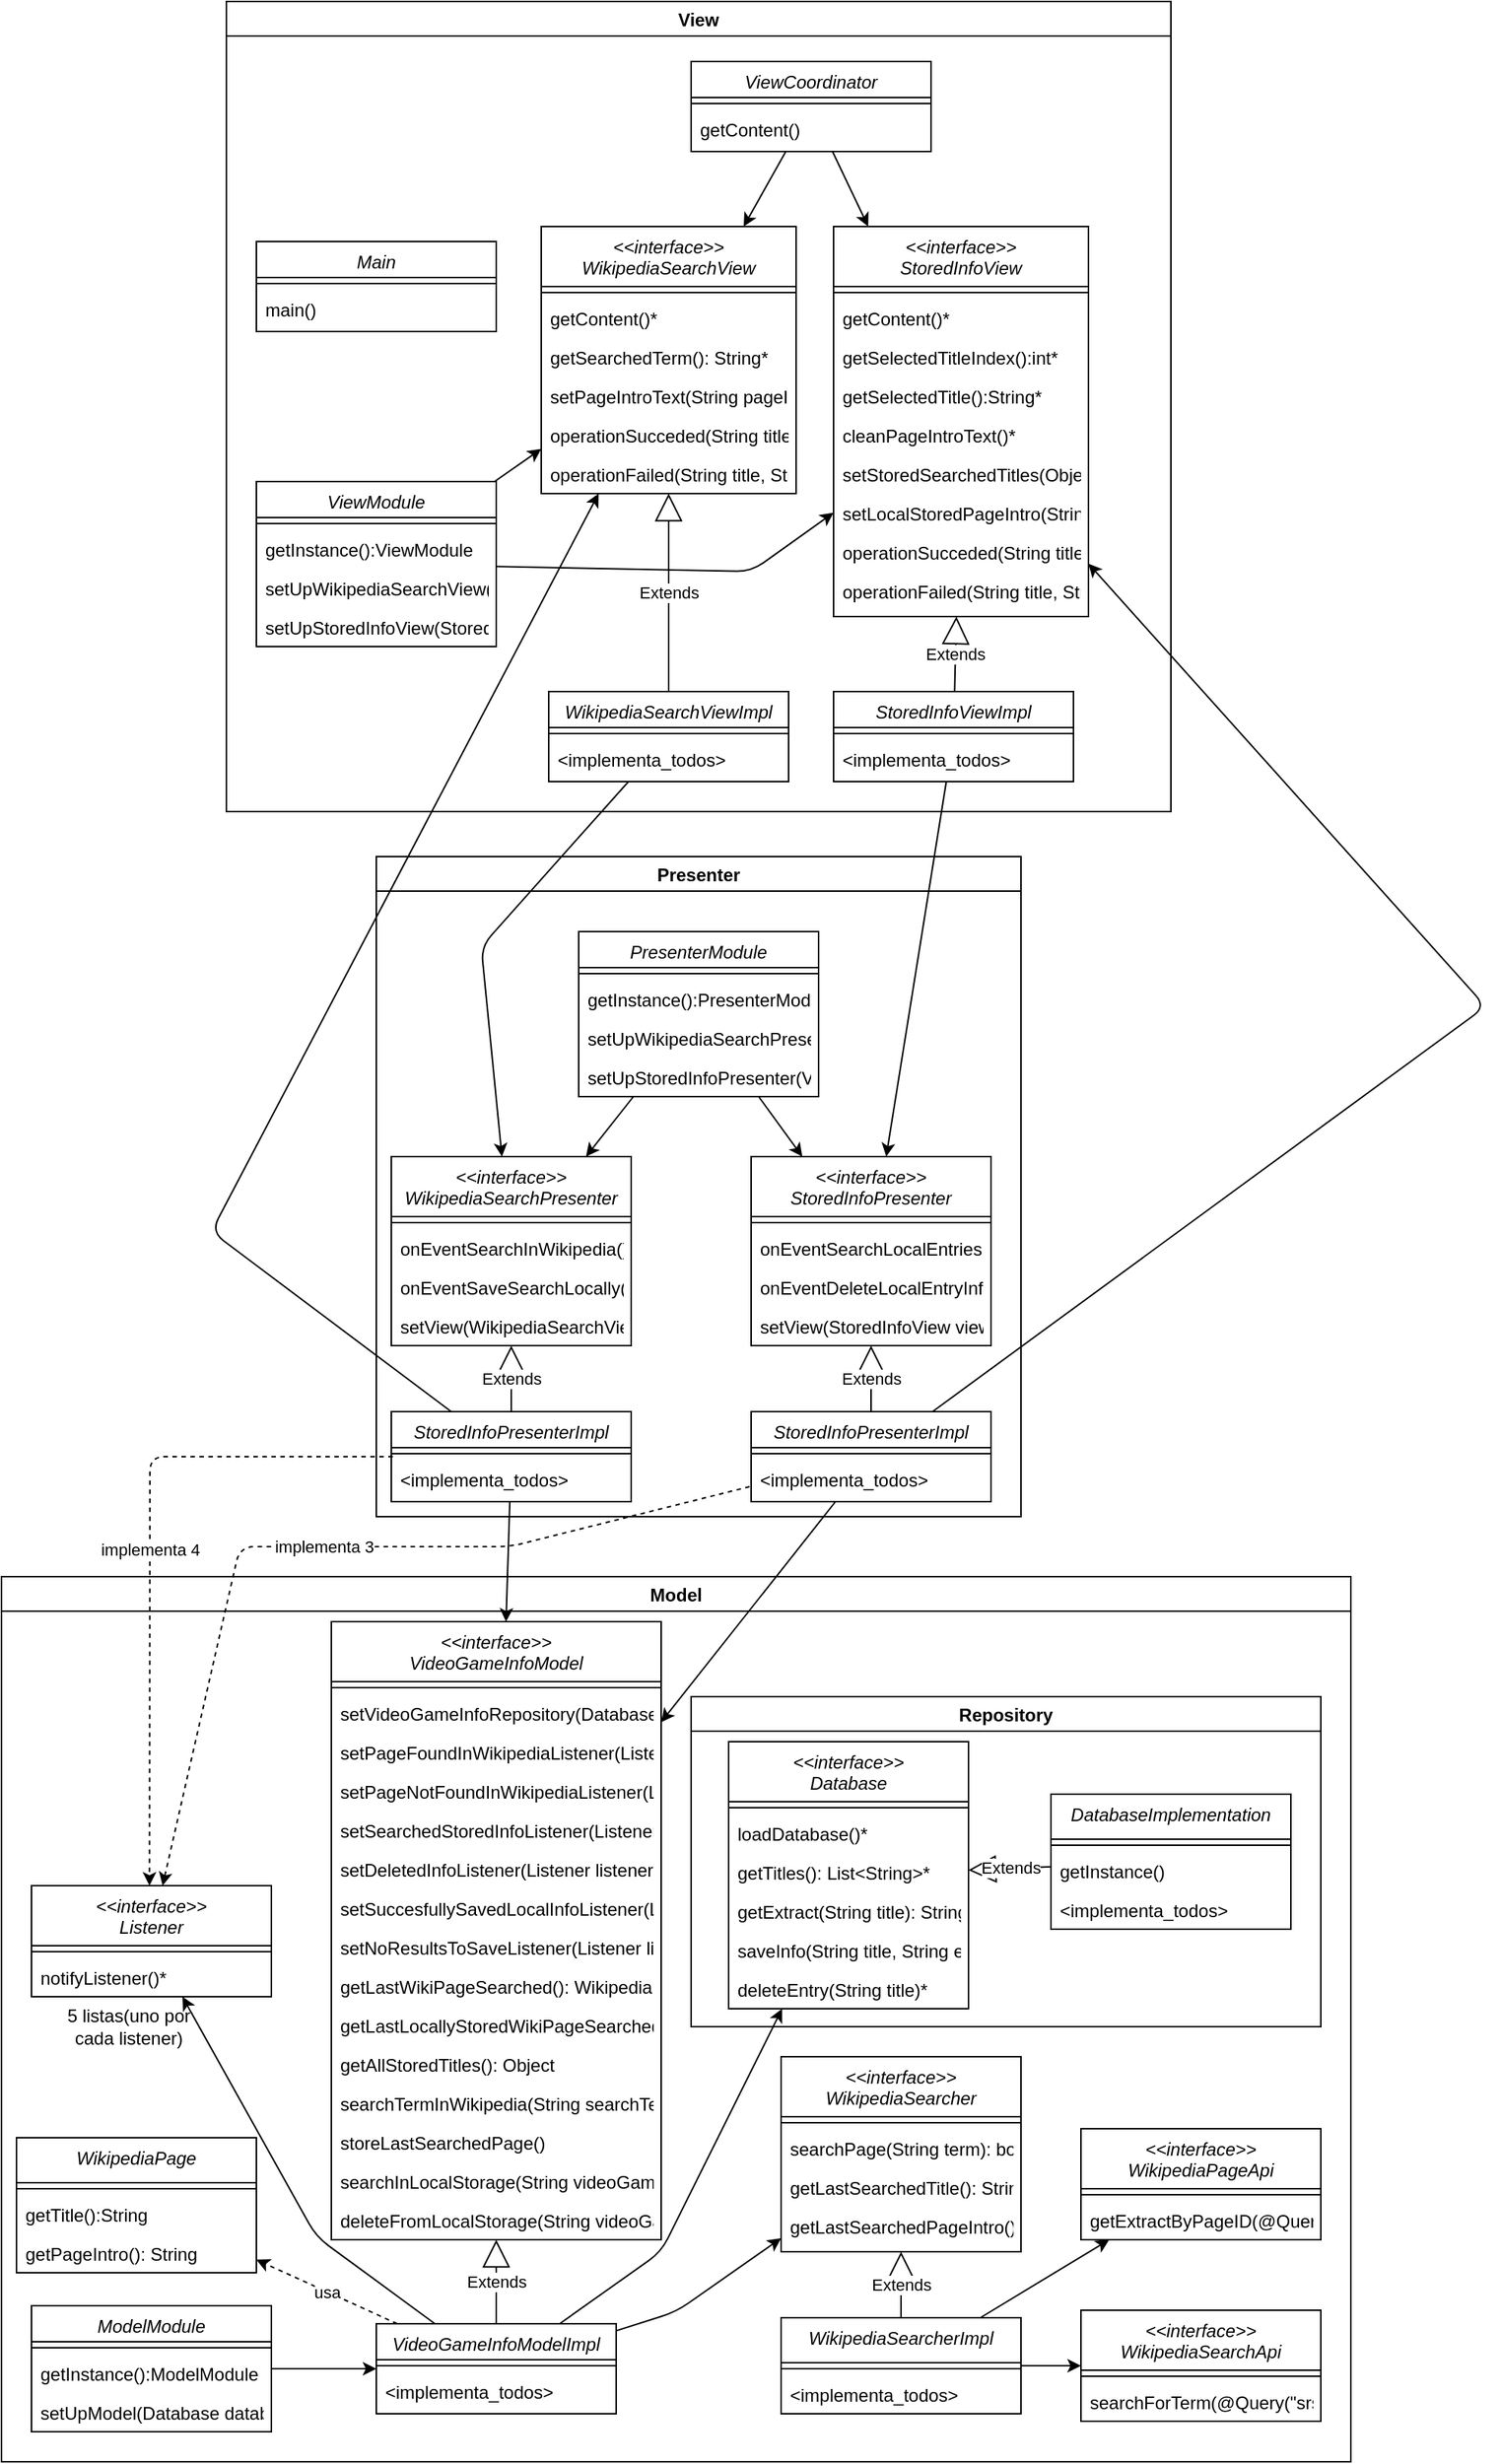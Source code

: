 <mxfile version="14.6.13" type="device"><diagram id="C5RBs43oDa-KdzZeNtuy" name="Page-1"><mxGraphModel dx="2249" dy="1991" grid="1" gridSize="10" guides="1" tooltips="1" connect="1" arrows="1" fold="1" page="1" pageScale="1" pageWidth="827" pageHeight="1169" math="0" shadow="0"><root><mxCell id="WIyWlLk6GJQsqaUBKTNV-0"/><mxCell id="WIyWlLk6GJQsqaUBKTNV-1" parent="WIyWlLk6GJQsqaUBKTNV-0"/><mxCell id="ZD-2VMVkaNNz4humHolC-57" value="View" style="swimlane;fillColor=none;" parent="WIyWlLk6GJQsqaUBKTNV-1" vertex="1"><mxGeometry x="-630" y="-540" width="630" height="540" as="geometry"/></mxCell><mxCell id="ZD-2VMVkaNNz4humHolC-58" value="Extends" style="endArrow=block;endSize=16;endFill=0;html=1;" parent="WIyWlLk6GJQsqaUBKTNV-1" source="DUe6uZB1AHGlCurgWaP5-3" target="DUe6uZB1AHGlCurgWaP5-6" edge="1"><mxGeometry width="160" relative="1" as="geometry"><mxPoint x="-680.01" y="-314" as="sourcePoint"/><mxPoint x="-680.01" y="-204" as="targetPoint"/></mxGeometry></mxCell><mxCell id="DUe6uZB1AHGlCurgWaP5-0" value="Main" style="swimlane;fontStyle=2;align=center;verticalAlign=top;childLayout=stackLayout;horizontal=1;startSize=24;horizontalStack=0;resizeParent=1;resizeLast=0;collapsible=1;marginBottom=0;rounded=0;shadow=0;strokeWidth=1;" parent="WIyWlLk6GJQsqaUBKTNV-1" vertex="1"><mxGeometry x="-610" y="-380" width="160" height="60" as="geometry"><mxRectangle x="120" y="200" width="160" height="26" as="alternateBounds"/></mxGeometry></mxCell><mxCell id="DUe6uZB1AHGlCurgWaP5-1" value="" style="line;html=1;strokeWidth=1;align=left;verticalAlign=middle;spacingTop=-1;spacingLeft=3;spacingRight=3;rotatable=0;labelPosition=right;points=[];portConstraint=eastwest;" parent="DUe6uZB1AHGlCurgWaP5-0" vertex="1"><mxGeometry y="24" width="160" height="8" as="geometry"/></mxCell><mxCell id="DUe6uZB1AHGlCurgWaP5-2" value="main()" style="text;align=left;verticalAlign=top;spacingLeft=4;spacingRight=4;overflow=hidden;rotatable=0;points=[[0,0.5],[1,0.5]];portConstraint=eastwest;" parent="DUe6uZB1AHGlCurgWaP5-0" vertex="1"><mxGeometry y="32" width="160" height="26" as="geometry"/></mxCell><mxCell id="DUe6uZB1AHGlCurgWaP5-3" value="StoredInfoViewImpl" style="swimlane;fontStyle=2;align=center;verticalAlign=top;childLayout=stackLayout;horizontal=1;startSize=24;horizontalStack=0;resizeParent=1;resizeLast=0;collapsible=1;marginBottom=0;rounded=0;shadow=0;strokeWidth=1;" parent="WIyWlLk6GJQsqaUBKTNV-1" vertex="1"><mxGeometry x="-225" y="-80" width="160" height="60" as="geometry"><mxRectangle x="120" y="200" width="160" height="26" as="alternateBounds"/></mxGeometry></mxCell><mxCell id="DUe6uZB1AHGlCurgWaP5-4" value="" style="line;html=1;strokeWidth=1;align=left;verticalAlign=middle;spacingTop=-1;spacingLeft=3;spacingRight=3;rotatable=0;labelPosition=right;points=[];portConstraint=eastwest;" parent="DUe6uZB1AHGlCurgWaP5-3" vertex="1"><mxGeometry y="24" width="160" height="8" as="geometry"/></mxCell><mxCell id="DUe6uZB1AHGlCurgWaP5-5" value="&lt;implementa_todos&gt;" style="text;align=left;verticalAlign=top;spacingLeft=4;spacingRight=4;overflow=hidden;rotatable=0;points=[[0,0.5],[1,0.5]];portConstraint=eastwest;" parent="DUe6uZB1AHGlCurgWaP5-3" vertex="1"><mxGeometry y="32" width="160" height="26" as="geometry"/></mxCell><mxCell id="DUe6uZB1AHGlCurgWaP5-6" value="&lt;&lt;interface&gt;&gt;&#10;StoredInfoView" style="swimlane;fontStyle=2;align=center;verticalAlign=top;childLayout=stackLayout;horizontal=1;startSize=40;horizontalStack=0;resizeParent=1;resizeLast=0;collapsible=1;marginBottom=0;rounded=0;shadow=0;strokeWidth=1;" parent="WIyWlLk6GJQsqaUBKTNV-1" vertex="1"><mxGeometry x="-225" y="-390" width="170" height="260" as="geometry"><mxRectangle x="120" y="200" width="160" height="26" as="alternateBounds"/></mxGeometry></mxCell><mxCell id="DUe6uZB1AHGlCurgWaP5-7" value="" style="line;html=1;strokeWidth=1;align=left;verticalAlign=middle;spacingTop=-1;spacingLeft=3;spacingRight=3;rotatable=0;labelPosition=right;points=[];portConstraint=eastwest;" parent="DUe6uZB1AHGlCurgWaP5-6" vertex="1"><mxGeometry y="40" width="170" height="8" as="geometry"/></mxCell><mxCell id="DUe6uZB1AHGlCurgWaP5-8" value="getContent()*" style="text;align=left;verticalAlign=top;spacingLeft=4;spacingRight=4;overflow=hidden;rotatable=0;points=[[0,0.5],[1,0.5]];portConstraint=eastwest;" parent="DUe6uZB1AHGlCurgWaP5-6" vertex="1"><mxGeometry y="48" width="170" height="26" as="geometry"/></mxCell><mxCell id="DUe6uZB1AHGlCurgWaP5-11" value="getSelectedTitleIndex():int*" style="text;align=left;verticalAlign=top;spacingLeft=4;spacingRight=4;overflow=hidden;rotatable=0;points=[[0,0.5],[1,0.5]];portConstraint=eastwest;" parent="DUe6uZB1AHGlCurgWaP5-6" vertex="1"><mxGeometry y="74" width="170" height="26" as="geometry"/></mxCell><mxCell id="DUe6uZB1AHGlCurgWaP5-12" value="getSelectedTitle():String*" style="text;align=left;verticalAlign=top;spacingLeft=4;spacingRight=4;overflow=hidden;rotatable=0;points=[[0,0.5],[1,0.5]];portConstraint=eastwest;" parent="DUe6uZB1AHGlCurgWaP5-6" vertex="1"><mxGeometry y="100" width="170" height="26" as="geometry"/></mxCell><mxCell id="DUe6uZB1AHGlCurgWaP5-13" value="cleanPageIntroText()*" style="text;align=left;verticalAlign=top;spacingLeft=4;spacingRight=4;overflow=hidden;rotatable=0;points=[[0,0.5],[1,0.5]];portConstraint=eastwest;" parent="DUe6uZB1AHGlCurgWaP5-6" vertex="1"><mxGeometry y="126" width="170" height="26" as="geometry"/></mxCell><mxCell id="DUe6uZB1AHGlCurgWaP5-14" value="setStoredSearchedTitles(Object[] storedTitles)*" style="text;align=left;verticalAlign=top;spacingLeft=4;spacingRight=4;overflow=hidden;rotatable=0;points=[[0,0.5],[1,0.5]];portConstraint=eastwest;" parent="DUe6uZB1AHGlCurgWaP5-6" vertex="1"><mxGeometry y="152" width="170" height="26" as="geometry"/></mxCell><mxCell id="DUe6uZB1AHGlCurgWaP5-15" value="setLocalStoredPageIntro(String pageIntro)*" style="text;align=left;verticalAlign=top;spacingLeft=4;spacingRight=4;overflow=hidden;rotatable=0;points=[[0,0.5],[1,0.5]];portConstraint=eastwest;" parent="DUe6uZB1AHGlCurgWaP5-6" vertex="1"><mxGeometry y="178" width="170" height="26" as="geometry"/></mxCell><mxCell id="DUe6uZB1AHGlCurgWaP5-16" value="operationSucceded(String title, String message)*" style="text;align=left;verticalAlign=top;spacingLeft=4;spacingRight=4;overflow=hidden;rotatable=0;points=[[0,0.5],[1,0.5]];portConstraint=eastwest;" parent="DUe6uZB1AHGlCurgWaP5-6" vertex="1"><mxGeometry y="204" width="170" height="26" as="geometry"/></mxCell><mxCell id="DUe6uZB1AHGlCurgWaP5-17" value="operationFailed(String title, String message)*" style="text;align=left;verticalAlign=top;spacingLeft=4;spacingRight=4;overflow=hidden;rotatable=0;points=[[0,0.5],[1,0.5]];portConstraint=eastwest;" parent="DUe6uZB1AHGlCurgWaP5-6" vertex="1"><mxGeometry y="230" width="170" height="26" as="geometry"/></mxCell><mxCell id="Ww_-z127zUx2u8hrDE0B-0" value="Extends" style="endArrow=block;endSize=16;endFill=0;html=1;" edge="1" parent="WIyWlLk6GJQsqaUBKTNV-1" source="Ww_-z127zUx2u8hrDE0B-1" target="Ww_-z127zUx2u8hrDE0B-4"><mxGeometry width="160" relative="1" as="geometry"><mxPoint x="-870.01" y="-304" as="sourcePoint"/><mxPoint x="-870.01" y="-194" as="targetPoint"/></mxGeometry></mxCell><mxCell id="Ww_-z127zUx2u8hrDE0B-1" value="WikipediaSearchViewImpl" style="swimlane;fontStyle=2;align=center;verticalAlign=top;childLayout=stackLayout;horizontal=1;startSize=24;horizontalStack=0;resizeParent=1;resizeLast=0;collapsible=1;marginBottom=0;rounded=0;shadow=0;strokeWidth=1;" vertex="1" parent="WIyWlLk6GJQsqaUBKTNV-1"><mxGeometry x="-415" y="-80" width="160" height="60" as="geometry"><mxRectangle x="120" y="200" width="160" height="26" as="alternateBounds"/></mxGeometry></mxCell><mxCell id="Ww_-z127zUx2u8hrDE0B-2" value="" style="line;html=1;strokeWidth=1;align=left;verticalAlign=middle;spacingTop=-1;spacingLeft=3;spacingRight=3;rotatable=0;labelPosition=right;points=[];portConstraint=eastwest;" vertex="1" parent="Ww_-z127zUx2u8hrDE0B-1"><mxGeometry y="24" width="160" height="8" as="geometry"/></mxCell><mxCell id="Ww_-z127zUx2u8hrDE0B-3" value="&lt;implementa_todos&gt;" style="text;align=left;verticalAlign=top;spacingLeft=4;spacingRight=4;overflow=hidden;rotatable=0;points=[[0,0.5],[1,0.5]];portConstraint=eastwest;" vertex="1" parent="Ww_-z127zUx2u8hrDE0B-1"><mxGeometry y="32" width="160" height="26" as="geometry"/></mxCell><mxCell id="Ww_-z127zUx2u8hrDE0B-4" value="&lt;&lt;interface&gt;&gt;&#10;WikipediaSearchView" style="swimlane;fontStyle=2;align=center;verticalAlign=top;childLayout=stackLayout;horizontal=1;startSize=40;horizontalStack=0;resizeParent=1;resizeLast=0;collapsible=1;marginBottom=0;rounded=0;shadow=0;strokeWidth=1;" vertex="1" parent="WIyWlLk6GJQsqaUBKTNV-1"><mxGeometry x="-420" y="-390" width="170" height="178" as="geometry"><mxRectangle x="120" y="200" width="160" height="26" as="alternateBounds"/></mxGeometry></mxCell><mxCell id="Ww_-z127zUx2u8hrDE0B-5" value="" style="line;html=1;strokeWidth=1;align=left;verticalAlign=middle;spacingTop=-1;spacingLeft=3;spacingRight=3;rotatable=0;labelPosition=right;points=[];portConstraint=eastwest;" vertex="1" parent="Ww_-z127zUx2u8hrDE0B-4"><mxGeometry y="40" width="170" height="8" as="geometry"/></mxCell><mxCell id="Ww_-z127zUx2u8hrDE0B-6" value="getContent()*" style="text;align=left;verticalAlign=top;spacingLeft=4;spacingRight=4;overflow=hidden;rotatable=0;points=[[0,0.5],[1,0.5]];portConstraint=eastwest;" vertex="1" parent="Ww_-z127zUx2u8hrDE0B-4"><mxGeometry y="48" width="170" height="26" as="geometry"/></mxCell><mxCell id="Ww_-z127zUx2u8hrDE0B-7" value="getSearchedTerm(): String*" style="text;align=left;verticalAlign=top;spacingLeft=4;spacingRight=4;overflow=hidden;rotatable=0;points=[[0,0.5],[1,0.5]];portConstraint=eastwest;" vertex="1" parent="Ww_-z127zUx2u8hrDE0B-4"><mxGeometry y="74" width="170" height="26" as="geometry"/></mxCell><mxCell id="Ww_-z127zUx2u8hrDE0B-8" value="setPageIntroText(String pageIntroText): " style="text;align=left;verticalAlign=top;spacingLeft=4;spacingRight=4;overflow=hidden;rotatable=0;points=[[0,0.5],[1,0.5]];portConstraint=eastwest;" vertex="1" parent="Ww_-z127zUx2u8hrDE0B-4"><mxGeometry y="100" width="170" height="26" as="geometry"/></mxCell><mxCell id="Ww_-z127zUx2u8hrDE0B-12" value="operationSucceded(String title, String message)*" style="text;align=left;verticalAlign=top;spacingLeft=4;spacingRight=4;overflow=hidden;rotatable=0;points=[[0,0.5],[1,0.5]];portConstraint=eastwest;" vertex="1" parent="Ww_-z127zUx2u8hrDE0B-4"><mxGeometry y="126" width="170" height="26" as="geometry"/></mxCell><mxCell id="Ww_-z127zUx2u8hrDE0B-13" value="operationFailed(String title, String message)*" style="text;align=left;verticalAlign=top;spacingLeft=4;spacingRight=4;overflow=hidden;rotatable=0;points=[[0,0.5],[1,0.5]];portConstraint=eastwest;" vertex="1" parent="Ww_-z127zUx2u8hrDE0B-4"><mxGeometry y="152" width="170" height="26" as="geometry"/></mxCell><mxCell id="Ww_-z127zUx2u8hrDE0B-14" value="ViewCoordinator" style="swimlane;fontStyle=2;align=center;verticalAlign=top;childLayout=stackLayout;horizontal=1;startSize=24;horizontalStack=0;resizeParent=1;resizeLast=0;collapsible=1;marginBottom=0;rounded=0;shadow=0;strokeWidth=1;" vertex="1" parent="WIyWlLk6GJQsqaUBKTNV-1"><mxGeometry x="-320" y="-500" width="160" height="60" as="geometry"><mxRectangle x="120" y="200" width="160" height="26" as="alternateBounds"/></mxGeometry></mxCell><mxCell id="Ww_-z127zUx2u8hrDE0B-15" value="" style="line;html=1;strokeWidth=1;align=left;verticalAlign=middle;spacingTop=-1;spacingLeft=3;spacingRight=3;rotatable=0;labelPosition=right;points=[];portConstraint=eastwest;" vertex="1" parent="Ww_-z127zUx2u8hrDE0B-14"><mxGeometry y="24" width="160" height="8" as="geometry"/></mxCell><mxCell id="Ww_-z127zUx2u8hrDE0B-16" value="getContent()" style="text;align=left;verticalAlign=top;spacingLeft=4;spacingRight=4;overflow=hidden;rotatable=0;points=[[0,0.5],[1,0.5]];portConstraint=eastwest;" vertex="1" parent="Ww_-z127zUx2u8hrDE0B-14"><mxGeometry y="32" width="160" height="26" as="geometry"/></mxCell><mxCell id="Ww_-z127zUx2u8hrDE0B-17" value="" style="endArrow=classic;html=1;" edge="1" parent="WIyWlLk6GJQsqaUBKTNV-1" source="Ww_-z127zUx2u8hrDE0B-14" target="Ww_-z127zUx2u8hrDE0B-4"><mxGeometry width="50" height="50" relative="1" as="geometry"><mxPoint x="-160" y="-150" as="sourcePoint"/><mxPoint x="-110" y="-200" as="targetPoint"/></mxGeometry></mxCell><mxCell id="Ww_-z127zUx2u8hrDE0B-18" value="" style="endArrow=classic;html=1;" edge="1" parent="WIyWlLk6GJQsqaUBKTNV-1" source="Ww_-z127zUx2u8hrDE0B-14" target="DUe6uZB1AHGlCurgWaP5-6"><mxGeometry width="50" height="50" relative="1" as="geometry"><mxPoint x="-160" y="-150" as="sourcePoint"/><mxPoint x="-120" y="-370" as="targetPoint"/></mxGeometry></mxCell><mxCell id="Ww_-z127zUx2u8hrDE0B-19" value="ViewModule" style="swimlane;fontStyle=2;align=center;verticalAlign=top;childLayout=stackLayout;horizontal=1;startSize=24;horizontalStack=0;resizeParent=1;resizeLast=0;collapsible=1;marginBottom=0;rounded=0;shadow=0;strokeWidth=1;" vertex="1" parent="WIyWlLk6GJQsqaUBKTNV-1"><mxGeometry x="-610" y="-220" width="160" height="110" as="geometry"><mxRectangle x="120" y="200" width="160" height="26" as="alternateBounds"/></mxGeometry></mxCell><mxCell id="Ww_-z127zUx2u8hrDE0B-20" value="" style="line;html=1;strokeWidth=1;align=left;verticalAlign=middle;spacingTop=-1;spacingLeft=3;spacingRight=3;rotatable=0;labelPosition=right;points=[];portConstraint=eastwest;" vertex="1" parent="Ww_-z127zUx2u8hrDE0B-19"><mxGeometry y="24" width="160" height="8" as="geometry"/></mxCell><mxCell id="Ww_-z127zUx2u8hrDE0B-21" value="getInstance():ViewModule" style="text;align=left;verticalAlign=top;spacingLeft=4;spacingRight=4;overflow=hidden;rotatable=0;points=[[0,0.5],[1,0.5]];portConstraint=eastwest;" vertex="1" parent="Ww_-z127zUx2u8hrDE0B-19"><mxGeometry y="32" width="160" height="26" as="geometry"/></mxCell><mxCell id="Ww_-z127zUx2u8hrDE0B-22" value="setUpWikipediaSearchView(WikipediaSearchPresenter wsp)" style="text;align=left;verticalAlign=top;spacingLeft=4;spacingRight=4;overflow=hidden;rotatable=0;points=[[0,0.5],[1,0.5]];portConstraint=eastwest;" vertex="1" parent="Ww_-z127zUx2u8hrDE0B-19"><mxGeometry y="58" width="160" height="26" as="geometry"/></mxCell><mxCell id="Ww_-z127zUx2u8hrDE0B-23" value="setUpStoredInfoView(StoredInfoPresenter sip)" style="text;align=left;verticalAlign=top;spacingLeft=4;spacingRight=4;overflow=hidden;rotatable=0;points=[[0,0.5],[1,0.5]];portConstraint=eastwest;" vertex="1" parent="Ww_-z127zUx2u8hrDE0B-19"><mxGeometry y="84" width="160" height="26" as="geometry"/></mxCell><mxCell id="Ww_-z127zUx2u8hrDE0B-24" value="" style="endArrow=classic;html=1;" edge="1" parent="WIyWlLk6GJQsqaUBKTNV-1" source="Ww_-z127zUx2u8hrDE0B-19" target="Ww_-z127zUx2u8hrDE0B-4"><mxGeometry width="50" height="50" relative="1" as="geometry"><mxPoint x="-160" y="-150" as="sourcePoint"/><mxPoint x="-110" y="-200" as="targetPoint"/></mxGeometry></mxCell><mxCell id="Ww_-z127zUx2u8hrDE0B-25" value="" style="endArrow=classic;html=1;" edge="1" parent="WIyWlLk6GJQsqaUBKTNV-1" source="Ww_-z127zUx2u8hrDE0B-19" target="DUe6uZB1AHGlCurgWaP5-6"><mxGeometry width="50" height="50" relative="1" as="geometry"><mxPoint x="-160" y="-150" as="sourcePoint"/><mxPoint x="-110" y="-200" as="targetPoint"/><Array as="points"><mxPoint x="-280" y="-160"/></Array></mxGeometry></mxCell><mxCell id="Ww_-z127zUx2u8hrDE0B-45" value="Presenter" style="swimlane;fillColor=none;" vertex="1" parent="WIyWlLk6GJQsqaUBKTNV-1"><mxGeometry x="-530" y="30" width="430" height="440" as="geometry"/></mxCell><mxCell id="Ww_-z127zUx2u8hrDE0B-38" value="PresenterModule" style="swimlane;fontStyle=2;align=center;verticalAlign=top;childLayout=stackLayout;horizontal=1;startSize=24;horizontalStack=0;resizeParent=1;resizeLast=0;collapsible=1;marginBottom=0;rounded=0;shadow=0;strokeWidth=1;" vertex="1" parent="Ww_-z127zUx2u8hrDE0B-45"><mxGeometry x="135" y="50" width="160" height="110" as="geometry"><mxRectangle x="120" y="200" width="160" height="26" as="alternateBounds"/></mxGeometry></mxCell><mxCell id="Ww_-z127zUx2u8hrDE0B-39" value="" style="line;html=1;strokeWidth=1;align=left;verticalAlign=middle;spacingTop=-1;spacingLeft=3;spacingRight=3;rotatable=0;labelPosition=right;points=[];portConstraint=eastwest;" vertex="1" parent="Ww_-z127zUx2u8hrDE0B-38"><mxGeometry y="24" width="160" height="8" as="geometry"/></mxCell><mxCell id="Ww_-z127zUx2u8hrDE0B-40" value="getInstance():PresenterModule" style="text;align=left;verticalAlign=top;spacingLeft=4;spacingRight=4;overflow=hidden;rotatable=0;points=[[0,0.5],[1,0.5]];portConstraint=eastwest;" vertex="1" parent="Ww_-z127zUx2u8hrDE0B-38"><mxGeometry y="32" width="160" height="26" as="geometry"/></mxCell><mxCell id="Ww_-z127zUx2u8hrDE0B-41" value="setUpWikipediaSearchPresenter(VideoGameInfoModel model): WikipediaSearchPresenter" style="text;align=left;verticalAlign=top;spacingLeft=4;spacingRight=4;overflow=hidden;rotatable=0;points=[[0,0.5],[1,0.5]];portConstraint=eastwest;" vertex="1" parent="Ww_-z127zUx2u8hrDE0B-38"><mxGeometry y="58" width="160" height="26" as="geometry"/></mxCell><mxCell id="Ww_-z127zUx2u8hrDE0B-42" value="setUpStoredInfoPresenter(VideoGameInfoModel model): StoredInfoPresenter" style="text;align=left;verticalAlign=top;spacingLeft=4;spacingRight=4;overflow=hidden;rotatable=0;points=[[0,0.5],[1,0.5]];portConstraint=eastwest;" vertex="1" parent="Ww_-z127zUx2u8hrDE0B-38"><mxGeometry y="84" width="160" height="26" as="geometry"/></mxCell><mxCell id="Ww_-z127zUx2u8hrDE0B-32" value="&lt;&lt;interface&gt;&gt;&#10;WikipediaSearchPresenter" style="swimlane;fontStyle=2;align=center;verticalAlign=top;childLayout=stackLayout;horizontal=1;startSize=40;horizontalStack=0;resizeParent=1;resizeLast=0;collapsible=1;marginBottom=0;rounded=0;shadow=0;strokeWidth=1;" vertex="1" parent="Ww_-z127zUx2u8hrDE0B-45"><mxGeometry x="10" y="200" width="160" height="126" as="geometry"><mxRectangle x="120" y="200" width="160" height="26" as="alternateBounds"/></mxGeometry></mxCell><mxCell id="Ww_-z127zUx2u8hrDE0B-33" value="" style="line;html=1;strokeWidth=1;align=left;verticalAlign=middle;spacingTop=-1;spacingLeft=3;spacingRight=3;rotatable=0;labelPosition=right;points=[];portConstraint=eastwest;" vertex="1" parent="Ww_-z127zUx2u8hrDE0B-32"><mxGeometry y="40" width="160" height="8" as="geometry"/></mxCell><mxCell id="Ww_-z127zUx2u8hrDE0B-34" value="onEventSearchInWikipedia()*" style="text;align=left;verticalAlign=top;spacingLeft=4;spacingRight=4;overflow=hidden;rotatable=0;points=[[0,0.5],[1,0.5]];portConstraint=eastwest;" vertex="1" parent="Ww_-z127zUx2u8hrDE0B-32"><mxGeometry y="48" width="160" height="26" as="geometry"/></mxCell><mxCell id="Ww_-z127zUx2u8hrDE0B-35" value="onEventSaveSearchLocally()*" style="text;align=left;verticalAlign=top;spacingLeft=4;spacingRight=4;overflow=hidden;rotatable=0;points=[[0,0.5],[1,0.5]];portConstraint=eastwest;" vertex="1" parent="Ww_-z127zUx2u8hrDE0B-32"><mxGeometry y="74" width="160" height="26" as="geometry"/></mxCell><mxCell id="Ww_-z127zUx2u8hrDE0B-36" value="setView(WikipediaSearchView view)*" style="text;align=left;verticalAlign=top;spacingLeft=4;spacingRight=4;overflow=hidden;rotatable=0;points=[[0,0.5],[1,0.5]];portConstraint=eastwest;" vertex="1" parent="Ww_-z127zUx2u8hrDE0B-32"><mxGeometry y="100" width="160" height="26" as="geometry"/></mxCell><mxCell id="Ww_-z127zUx2u8hrDE0B-43" value="" style="endArrow=classic;html=1;" edge="1" parent="Ww_-z127zUx2u8hrDE0B-45" source="Ww_-z127zUx2u8hrDE0B-38" target="Ww_-z127zUx2u8hrDE0B-32"><mxGeometry width="50" height="50" relative="1" as="geometry"><mxPoint x="-38.01" y="80" as="sourcePoint"/><mxPoint x="-38.135" y="190" as="targetPoint"/></mxGeometry></mxCell><mxCell id="Ww_-z127zUx2u8hrDE0B-29" value="StoredInfoPresenterImpl" style="swimlane;fontStyle=2;align=center;verticalAlign=top;childLayout=stackLayout;horizontal=1;startSize=24;horizontalStack=0;resizeParent=1;resizeLast=0;collapsible=1;marginBottom=0;rounded=0;shadow=0;strokeWidth=1;" vertex="1" parent="Ww_-z127zUx2u8hrDE0B-45"><mxGeometry x="10" y="370" width="160" height="60" as="geometry"><mxRectangle x="120" y="200" width="160" height="26" as="alternateBounds"/></mxGeometry></mxCell><mxCell id="Ww_-z127zUx2u8hrDE0B-30" value="" style="line;html=1;strokeWidth=1;align=left;verticalAlign=middle;spacingTop=-1;spacingLeft=3;spacingRight=3;rotatable=0;labelPosition=right;points=[];portConstraint=eastwest;" vertex="1" parent="Ww_-z127zUx2u8hrDE0B-29"><mxGeometry y="24" width="160" height="8" as="geometry"/></mxCell><mxCell id="Ww_-z127zUx2u8hrDE0B-31" value="&lt;implementa_todos&gt;" style="text;align=left;verticalAlign=top;spacingLeft=4;spacingRight=4;overflow=hidden;rotatable=0;points=[[0,0.5],[1,0.5]];portConstraint=eastwest;" vertex="1" parent="Ww_-z127zUx2u8hrDE0B-29"><mxGeometry y="32" width="160" height="26" as="geometry"/></mxCell><mxCell id="Ww_-z127zUx2u8hrDE0B-37" value="Extends" style="endArrow=block;endSize=16;endFill=0;html=1;" edge="1" parent="Ww_-z127zUx2u8hrDE0B-45" source="Ww_-z127zUx2u8hrDE0B-29" target="Ww_-z127zUx2u8hrDE0B-32"><mxGeometry width="160" relative="1" as="geometry"><mxPoint x="350" y="500" as="sourcePoint"/><mxPoint x="350" y="368" as="targetPoint"/></mxGeometry></mxCell><mxCell id="ZD-2VMVkaNNz4humHolC-63" value="&lt;&lt;interface&gt;&gt;&#10;StoredInfoPresenter" style="swimlane;fontStyle=2;align=center;verticalAlign=top;childLayout=stackLayout;horizontal=1;startSize=40;horizontalStack=0;resizeParent=1;resizeLast=0;collapsible=1;marginBottom=0;rounded=0;shadow=0;strokeWidth=1;" parent="Ww_-z127zUx2u8hrDE0B-45" vertex="1"><mxGeometry x="250" y="200" width="160" height="126" as="geometry"><mxRectangle x="120" y="200" width="160" height="26" as="alternateBounds"/></mxGeometry></mxCell><mxCell id="ZD-2VMVkaNNz4humHolC-64" value="" style="line;html=1;strokeWidth=1;align=left;verticalAlign=middle;spacingTop=-1;spacingLeft=3;spacingRight=3;rotatable=0;labelPosition=right;points=[];portConstraint=eastwest;" parent="ZD-2VMVkaNNz4humHolC-63" vertex="1"><mxGeometry y="40" width="160" height="8" as="geometry"/></mxCell><mxCell id="ZD-2VMVkaNNz4humHolC-65" value="onEventSearchLocalEntriesInfo()*" style="text;align=left;verticalAlign=top;spacingLeft=4;spacingRight=4;overflow=hidden;rotatable=0;points=[[0,0.5],[1,0.5]];portConstraint=eastwest;" parent="ZD-2VMVkaNNz4humHolC-63" vertex="1"><mxGeometry y="48" width="160" height="26" as="geometry"/></mxCell><mxCell id="Ww_-z127zUx2u8hrDE0B-26" value="onEventDeleteLocalEntryInfo()*" style="text;align=left;verticalAlign=top;spacingLeft=4;spacingRight=4;overflow=hidden;rotatable=0;points=[[0,0.5],[1,0.5]];portConstraint=eastwest;" vertex="1" parent="ZD-2VMVkaNNz4humHolC-63"><mxGeometry y="74" width="160" height="26" as="geometry"/></mxCell><mxCell id="Ww_-z127zUx2u8hrDE0B-27" value="setView(StoredInfoView view)" style="text;align=left;verticalAlign=top;spacingLeft=4;spacingRight=4;overflow=hidden;rotatable=0;points=[[0,0.5],[1,0.5]];portConstraint=eastwest;" vertex="1" parent="ZD-2VMVkaNNz4humHolC-63"><mxGeometry y="100" width="160" height="26" as="geometry"/></mxCell><mxCell id="ZD-2VMVkaNNz4humHolC-67" value="StoredInfoPresenterImpl" style="swimlane;fontStyle=2;align=center;verticalAlign=top;childLayout=stackLayout;horizontal=1;startSize=24;horizontalStack=0;resizeParent=1;resizeLast=0;collapsible=1;marginBottom=0;rounded=0;shadow=0;strokeWidth=1;" parent="Ww_-z127zUx2u8hrDE0B-45" vertex="1"><mxGeometry x="250" y="370" width="160" height="60" as="geometry"><mxRectangle x="120" y="200" width="160" height="26" as="alternateBounds"/></mxGeometry></mxCell><mxCell id="ZD-2VMVkaNNz4humHolC-68" value="" style="line;html=1;strokeWidth=1;align=left;verticalAlign=middle;spacingTop=-1;spacingLeft=3;spacingRight=3;rotatable=0;labelPosition=right;points=[];portConstraint=eastwest;" parent="ZD-2VMVkaNNz4humHolC-67" vertex="1"><mxGeometry y="24" width="160" height="8" as="geometry"/></mxCell><mxCell id="ZD-2VMVkaNNz4humHolC-69" value="&lt;implementa_todos&gt;" style="text;align=left;verticalAlign=top;spacingLeft=4;spacingRight=4;overflow=hidden;rotatable=0;points=[[0,0.5],[1,0.5]];portConstraint=eastwest;" parent="ZD-2VMVkaNNz4humHolC-67" vertex="1"><mxGeometry y="32" width="160" height="26" as="geometry"/></mxCell><mxCell id="Ww_-z127zUx2u8hrDE0B-28" value="Extends" style="endArrow=block;endSize=16;endFill=0;html=1;" edge="1" parent="Ww_-z127zUx2u8hrDE0B-45" source="ZD-2VMVkaNNz4humHolC-67" target="ZD-2VMVkaNNz4humHolC-63"><mxGeometry width="160" relative="1" as="geometry"><mxPoint x="560" y="500" as="sourcePoint"/><mxPoint x="560" y="368" as="targetPoint"/></mxGeometry></mxCell><mxCell id="Ww_-z127zUx2u8hrDE0B-44" value="" style="endArrow=classic;html=1;" edge="1" parent="Ww_-z127zUx2u8hrDE0B-45" source="Ww_-z127zUx2u8hrDE0B-38" target="ZD-2VMVkaNNz4humHolC-63"><mxGeometry width="50" height="50" relative="1" as="geometry"><mxPoint x="-28.01" y="90" as="sourcePoint"/><mxPoint x="284" y="210" as="targetPoint"/></mxGeometry></mxCell><mxCell id="Ww_-z127zUx2u8hrDE0B-148" value="Model" style="swimlane;fillColor=none;" vertex="1" parent="WIyWlLk6GJQsqaUBKTNV-1"><mxGeometry x="-780" y="510" width="900" height="590" as="geometry"/></mxCell><mxCell id="Ww_-z127zUx2u8hrDE0B-108" value="WikipediaSearcherImpl" style="swimlane;fontStyle=2;align=center;verticalAlign=top;childLayout=stackLayout;horizontal=1;startSize=30;horizontalStack=0;resizeParent=1;resizeLast=0;collapsible=1;marginBottom=0;rounded=0;shadow=0;strokeWidth=1;" vertex="1" parent="Ww_-z127zUx2u8hrDE0B-148"><mxGeometry x="520" y="494" width="160" height="64" as="geometry"><mxRectangle x="120" y="200" width="160" height="26" as="alternateBounds"/></mxGeometry></mxCell><mxCell id="Ww_-z127zUx2u8hrDE0B-109" value="" style="line;html=1;strokeWidth=1;align=left;verticalAlign=middle;spacingTop=-1;spacingLeft=3;spacingRight=3;rotatable=0;labelPosition=right;points=[];portConstraint=eastwest;" vertex="1" parent="Ww_-z127zUx2u8hrDE0B-108"><mxGeometry y="30" width="160" height="8" as="geometry"/></mxCell><mxCell id="Ww_-z127zUx2u8hrDE0B-110" value="&lt;implementa_todos&gt;" style="text;align=left;verticalAlign=top;spacingLeft=4;spacingRight=4;overflow=hidden;rotatable=0;points=[[0,0.5],[1,0.5]];portConstraint=eastwest;" vertex="1" parent="Ww_-z127zUx2u8hrDE0B-108"><mxGeometry y="38" width="160" height="26" as="geometry"/></mxCell><mxCell id="Ww_-z127zUx2u8hrDE0B-120" value="&lt;&lt;interface&gt;&gt;&#10;WikipediaPageApi" style="swimlane;fontStyle=2;align=center;verticalAlign=top;childLayout=stackLayout;horizontal=1;startSize=40;horizontalStack=0;resizeParent=1;resizeLast=0;collapsible=1;marginBottom=0;rounded=0;shadow=0;strokeWidth=1;" vertex="1" parent="Ww_-z127zUx2u8hrDE0B-148"><mxGeometry x="720" y="368" width="160" height="74" as="geometry"><mxRectangle x="120" y="200" width="160" height="26" as="alternateBounds"/></mxGeometry></mxCell><mxCell id="Ww_-z127zUx2u8hrDE0B-121" value="" style="line;html=1;strokeWidth=1;align=left;verticalAlign=middle;spacingTop=-1;spacingLeft=3;spacingRight=3;rotatable=0;labelPosition=right;points=[];portConstraint=eastwest;" vertex="1" parent="Ww_-z127zUx2u8hrDE0B-120"><mxGeometry y="40" width="160" height="8" as="geometry"/></mxCell><mxCell id="Ww_-z127zUx2u8hrDE0B-122" value="getExtractByPageID(@Query(&quot;pageids&quot;) String term): Call&lt;String&gt;" style="text;align=left;verticalAlign=top;spacingLeft=4;spacingRight=4;overflow=hidden;rotatable=0;points=[[0,0.5],[1,0.5]];portConstraint=eastwest;" vertex="1" parent="Ww_-z127zUx2u8hrDE0B-120"><mxGeometry y="48" width="160" height="26" as="geometry"/></mxCell><mxCell id="Ww_-z127zUx2u8hrDE0B-125" value="" style="endArrow=classic;html=1;" edge="1" parent="Ww_-z127zUx2u8hrDE0B-148" source="Ww_-z127zUx2u8hrDE0B-108" target="Ww_-z127zUx2u8hrDE0B-120"><mxGeometry width="50" height="50" relative="1" as="geometry"><mxPoint x="965.003" y="250" as="sourcePoint"/><mxPoint x="1095.003" y="322" as="targetPoint"/></mxGeometry></mxCell><mxCell id="Ww_-z127zUx2u8hrDE0B-115" value="&lt;&lt;interface&gt;&gt;&#10;WikipediaSearchApi" style="swimlane;fontStyle=2;align=center;verticalAlign=top;childLayout=stackLayout;horizontal=1;startSize=40;horizontalStack=0;resizeParent=1;resizeLast=0;collapsible=1;marginBottom=0;rounded=0;shadow=0;strokeWidth=1;" vertex="1" parent="Ww_-z127zUx2u8hrDE0B-148"><mxGeometry x="720" y="489" width="160" height="74" as="geometry"><mxRectangle x="120" y="200" width="160" height="26" as="alternateBounds"/></mxGeometry></mxCell><mxCell id="Ww_-z127zUx2u8hrDE0B-116" value="" style="line;html=1;strokeWidth=1;align=left;verticalAlign=middle;spacingTop=-1;spacingLeft=3;spacingRight=3;rotatable=0;labelPosition=right;points=[];portConstraint=eastwest;" vertex="1" parent="Ww_-z127zUx2u8hrDE0B-115"><mxGeometry y="40" width="160" height="8" as="geometry"/></mxCell><mxCell id="Ww_-z127zUx2u8hrDE0B-123" value="searchForTerm(@Query(&quot;srsearch&quot;) String term): Call&lt;String&gt;" style="text;align=left;verticalAlign=top;spacingLeft=4;spacingRight=4;overflow=hidden;rotatable=0;points=[[0,0.5],[1,0.5]];portConstraint=eastwest;" vertex="1" parent="Ww_-z127zUx2u8hrDE0B-115"><mxGeometry y="48" width="160" height="26" as="geometry"/></mxCell><mxCell id="Ww_-z127zUx2u8hrDE0B-126" value="" style="endArrow=classic;html=1;" edge="1" parent="Ww_-z127zUx2u8hrDE0B-148" source="Ww_-z127zUx2u8hrDE0B-108" target="Ww_-z127zUx2u8hrDE0B-115"><mxGeometry width="50" height="50" relative="1" as="geometry"><mxPoint x="705" y="492.87" as="sourcePoint"/><mxPoint x="775" y="476.13" as="targetPoint"/></mxGeometry></mxCell><mxCell id="Ww_-z127zUx2u8hrDE0B-86" value="5 listas(uno por cada listener)" style="text;html=1;strokeColor=none;fillColor=none;align=center;verticalAlign=middle;whiteSpace=wrap;rounded=0;" vertex="1" parent="Ww_-z127zUx2u8hrDE0B-148"><mxGeometry x="40" y="280" width="90" height="40" as="geometry"/></mxCell><mxCell id="Ww_-z127zUx2u8hrDE0B-67" value="&lt;&lt;interface&gt;&gt;&#10;Listener" style="swimlane;fontStyle=2;align=center;verticalAlign=top;childLayout=stackLayout;horizontal=1;startSize=40;horizontalStack=0;resizeParent=1;resizeLast=0;collapsible=1;marginBottom=0;rounded=0;shadow=0;strokeWidth=1;" vertex="1" parent="Ww_-z127zUx2u8hrDE0B-148"><mxGeometry x="20" y="206" width="160" height="74" as="geometry"><mxRectangle x="120" y="200" width="160" height="26" as="alternateBounds"/></mxGeometry></mxCell><mxCell id="Ww_-z127zUx2u8hrDE0B-68" value="" style="line;html=1;strokeWidth=1;align=left;verticalAlign=middle;spacingTop=-1;spacingLeft=3;spacingRight=3;rotatable=0;labelPosition=right;points=[];portConstraint=eastwest;" vertex="1" parent="Ww_-z127zUx2u8hrDE0B-67"><mxGeometry y="40" width="160" height="8" as="geometry"/></mxCell><mxCell id="Ww_-z127zUx2u8hrDE0B-69" value="notifyListener()*" style="text;align=left;verticalAlign=top;spacingLeft=4;spacingRight=4;overflow=hidden;rotatable=0;points=[[0,0.5],[1,0.5]];portConstraint=eastwest;" vertex="1" parent="Ww_-z127zUx2u8hrDE0B-67"><mxGeometry y="48" width="160" height="26" as="geometry"/></mxCell><mxCell id="Ww_-z127zUx2u8hrDE0B-46" value="VideoGameInfoModelImpl" style="swimlane;fontStyle=2;align=center;verticalAlign=top;childLayout=stackLayout;horizontal=1;startSize=24;horizontalStack=0;resizeParent=1;resizeLast=0;collapsible=1;marginBottom=0;rounded=0;shadow=0;strokeWidth=1;" vertex="1" parent="Ww_-z127zUx2u8hrDE0B-148"><mxGeometry x="250" y="498" width="160" height="60" as="geometry"><mxRectangle x="120" y="200" width="160" height="26" as="alternateBounds"/></mxGeometry></mxCell><mxCell id="Ww_-z127zUx2u8hrDE0B-47" value="" style="line;html=1;strokeWidth=1;align=left;verticalAlign=middle;spacingTop=-1;spacingLeft=3;spacingRight=3;rotatable=0;labelPosition=right;points=[];portConstraint=eastwest;" vertex="1" parent="Ww_-z127zUx2u8hrDE0B-46"><mxGeometry y="24" width="160" height="8" as="geometry"/></mxCell><mxCell id="Ww_-z127zUx2u8hrDE0B-48" value="&lt;implementa_todos&gt;" style="text;align=left;verticalAlign=top;spacingLeft=4;spacingRight=4;overflow=hidden;rotatable=0;points=[[0,0.5],[1,0.5]];portConstraint=eastwest;" vertex="1" parent="Ww_-z127zUx2u8hrDE0B-46"><mxGeometry y="32" width="160" height="26" as="geometry"/></mxCell><mxCell id="Ww_-z127zUx2u8hrDE0B-84" value="" style="endArrow=classic;html=1;" edge="1" parent="Ww_-z127zUx2u8hrDE0B-148" source="Ww_-z127zUx2u8hrDE0B-46" target="Ww_-z127zUx2u8hrDE0B-67"><mxGeometry width="50" height="50" relative="1" as="geometry"><mxPoint x="484.13" y="560" as="sourcePoint"/><mxPoint x="484.005" y="670" as="targetPoint"/><Array as="points"><mxPoint x="210" y="440"/></Array></mxGeometry></mxCell><mxCell id="Ww_-z127zUx2u8hrDE0B-127" value="WikipediaPage" style="swimlane;fontStyle=2;align=center;verticalAlign=top;childLayout=stackLayout;horizontal=1;startSize=30;horizontalStack=0;resizeParent=1;resizeLast=0;collapsible=1;marginBottom=0;rounded=0;shadow=0;strokeWidth=1;" vertex="1" parent="Ww_-z127zUx2u8hrDE0B-148"><mxGeometry x="10" y="374" width="160" height="90" as="geometry"><mxRectangle x="120" y="200" width="160" height="26" as="alternateBounds"/></mxGeometry></mxCell><mxCell id="Ww_-z127zUx2u8hrDE0B-128" value="" style="line;html=1;strokeWidth=1;align=left;verticalAlign=middle;spacingTop=-1;spacingLeft=3;spacingRight=3;rotatable=0;labelPosition=right;points=[];portConstraint=eastwest;" vertex="1" parent="Ww_-z127zUx2u8hrDE0B-127"><mxGeometry y="30" width="160" height="8" as="geometry"/></mxCell><mxCell id="Ww_-z127zUx2u8hrDE0B-129" value="getTitle():String" style="text;align=left;verticalAlign=top;spacingLeft=4;spacingRight=4;overflow=hidden;rotatable=0;points=[[0,0.5],[1,0.5]];portConstraint=eastwest;" vertex="1" parent="Ww_-z127zUx2u8hrDE0B-127"><mxGeometry y="38" width="160" height="26" as="geometry"/></mxCell><mxCell id="Ww_-z127zUx2u8hrDE0B-130" value="getPageIntro(): String" style="text;align=left;verticalAlign=top;spacingLeft=4;spacingRight=4;overflow=hidden;rotatable=0;points=[[0,0.5],[1,0.5]];portConstraint=eastwest;" vertex="1" parent="Ww_-z127zUx2u8hrDE0B-127"><mxGeometry y="64" width="160" height="26" as="geometry"/></mxCell><mxCell id="ShkKD8K5ReQVSErVy7A8-0" value="usa" style="endArrow=classic;html=1;dashed=1;" parent="Ww_-z127zUx2u8hrDE0B-148" edge="1" target="Ww_-z127zUx2u8hrDE0B-127" source="Ww_-z127zUx2u8hrDE0B-46"><mxGeometry width="50" height="50" relative="1" as="geometry"><mxPoint x="350" y="560" as="sourcePoint"/><mxPoint x="140" y="340" as="targetPoint"/></mxGeometry></mxCell><mxCell id="Ww_-z127zUx2u8hrDE0B-88" value="ModelModule" style="swimlane;fontStyle=2;align=center;verticalAlign=top;childLayout=stackLayout;horizontal=1;startSize=24;horizontalStack=0;resizeParent=1;resizeLast=0;collapsible=1;marginBottom=0;rounded=0;shadow=0;strokeWidth=1;" vertex="1" parent="Ww_-z127zUx2u8hrDE0B-148"><mxGeometry x="20" y="486" width="160" height="84" as="geometry"><mxRectangle x="120" y="200" width="160" height="26" as="alternateBounds"/></mxGeometry></mxCell><mxCell id="Ww_-z127zUx2u8hrDE0B-89" value="" style="line;html=1;strokeWidth=1;align=left;verticalAlign=middle;spacingTop=-1;spacingLeft=3;spacingRight=3;rotatable=0;labelPosition=right;points=[];portConstraint=eastwest;" vertex="1" parent="Ww_-z127zUx2u8hrDE0B-88"><mxGeometry y="24" width="160" height="8" as="geometry"/></mxCell><mxCell id="Ww_-z127zUx2u8hrDE0B-90" value="getInstance():ModelModule" style="text;align=left;verticalAlign=top;spacingLeft=4;spacingRight=4;overflow=hidden;rotatable=0;points=[[0,0.5],[1,0.5]];portConstraint=eastwest;" vertex="1" parent="Ww_-z127zUx2u8hrDE0B-88"><mxGeometry y="32" width="160" height="26" as="geometry"/></mxCell><mxCell id="Ww_-z127zUx2u8hrDE0B-91" value="setUpModel(Database database, WikipediaSearcher ws): VideoGameInfoModel" style="text;align=left;verticalAlign=top;spacingLeft=4;spacingRight=4;overflow=hidden;rotatable=0;points=[[0,0.5],[1,0.5]];portConstraint=eastwest;" vertex="1" parent="Ww_-z127zUx2u8hrDE0B-88"><mxGeometry y="58" width="160" height="26" as="geometry"/></mxCell><mxCell id="ZD-2VMVkaNNz4humHolC-92" value="" style="endArrow=classic;html=1;" parent="Ww_-z127zUx2u8hrDE0B-148" edge="1" target="Ww_-z127zUx2u8hrDE0B-46" source="Ww_-z127zUx2u8hrDE0B-88"><mxGeometry width="50" height="50" relative="1" as="geometry"><mxPoint x="92" y="780" as="sourcePoint"/><mxPoint x="91.875" y="890" as="targetPoint"/></mxGeometry></mxCell><mxCell id="Ww_-z127zUx2u8hrDE0B-49" value="&lt;&lt;interface&gt;&gt;&#10;VideoGameInfoModel" style="swimlane;fontStyle=2;align=center;verticalAlign=top;childLayout=stackLayout;horizontal=1;startSize=40;horizontalStack=0;resizeParent=1;resizeLast=0;collapsible=1;marginBottom=0;rounded=0;shadow=0;strokeWidth=1;" vertex="1" parent="Ww_-z127zUx2u8hrDE0B-148"><mxGeometry x="220" y="30" width="220" height="412" as="geometry"><mxRectangle x="120" y="200" width="160" height="26" as="alternateBounds"/></mxGeometry></mxCell><mxCell id="Ww_-z127zUx2u8hrDE0B-50" value="" style="line;html=1;strokeWidth=1;align=left;verticalAlign=middle;spacingTop=-1;spacingLeft=3;spacingRight=3;rotatable=0;labelPosition=right;points=[];portConstraint=eastwest;" vertex="1" parent="Ww_-z127zUx2u8hrDE0B-49"><mxGeometry y="40" width="220" height="8" as="geometry"/></mxCell><mxCell id="Ww_-z127zUx2u8hrDE0B-51" value="setVideoGameInfoRepository(Database database)*" style="text;align=left;verticalAlign=top;spacingLeft=4;spacingRight=4;overflow=hidden;rotatable=0;points=[[0,0.5],[1,0.5]];portConstraint=eastwest;" vertex="1" parent="Ww_-z127zUx2u8hrDE0B-49"><mxGeometry y="48" width="220" height="26" as="geometry"/></mxCell><mxCell id="Ww_-z127zUx2u8hrDE0B-52" value="setPageFoundInWikipediaListener(Listener listener)" style="text;align=left;verticalAlign=top;spacingLeft=4;spacingRight=4;overflow=hidden;rotatable=0;points=[[0,0.5],[1,0.5]];portConstraint=eastwest;" vertex="1" parent="Ww_-z127zUx2u8hrDE0B-49"><mxGeometry y="74" width="220" height="26" as="geometry"/></mxCell><mxCell id="Ww_-z127zUx2u8hrDE0B-53" value="setPageNotFoundInWikipediaListener(Listener listener)" style="text;align=left;verticalAlign=top;spacingLeft=4;spacingRight=4;overflow=hidden;rotatable=0;points=[[0,0.5],[1,0.5]];portConstraint=eastwest;" vertex="1" parent="Ww_-z127zUx2u8hrDE0B-49"><mxGeometry y="100" width="220" height="26" as="geometry"/></mxCell><mxCell id="Ww_-z127zUx2u8hrDE0B-55" value="setSearchedStoredInfoListener(Listener listener)" style="text;align=left;verticalAlign=top;spacingLeft=4;spacingRight=4;overflow=hidden;rotatable=0;points=[[0,0.5],[1,0.5]];portConstraint=eastwest;" vertex="1" parent="Ww_-z127zUx2u8hrDE0B-49"><mxGeometry y="126" width="220" height="26" as="geometry"/></mxCell><mxCell id="Ww_-z127zUx2u8hrDE0B-56" value="setDeletedInfoListener(Listener listener)" style="text;align=left;verticalAlign=top;spacingLeft=4;spacingRight=4;overflow=hidden;rotatable=0;points=[[0,0.5],[1,0.5]];portConstraint=eastwest;" vertex="1" parent="Ww_-z127zUx2u8hrDE0B-49"><mxGeometry y="152" width="220" height="26" as="geometry"/></mxCell><mxCell id="Ww_-z127zUx2u8hrDE0B-57" value="setSuccesfullySavedLocalInfoListener(Listener listener)" style="text;align=left;verticalAlign=top;spacingLeft=4;spacingRight=4;overflow=hidden;rotatable=0;points=[[0,0.5],[1,0.5]];portConstraint=eastwest;" vertex="1" parent="Ww_-z127zUx2u8hrDE0B-49"><mxGeometry y="178" width="220" height="26" as="geometry"/></mxCell><mxCell id="Ww_-z127zUx2u8hrDE0B-58" value="setNoResultsToSaveListener(Listener listener)" style="text;align=left;verticalAlign=top;spacingLeft=4;spacingRight=4;overflow=hidden;rotatable=0;points=[[0,0.5],[1,0.5]];portConstraint=eastwest;" vertex="1" parent="Ww_-z127zUx2u8hrDE0B-49"><mxGeometry y="204" width="220" height="26" as="geometry"/></mxCell><mxCell id="Ww_-z127zUx2u8hrDE0B-59" value="getLastWikiPageSearched(): WikipediaPage" style="text;align=left;verticalAlign=top;spacingLeft=4;spacingRight=4;overflow=hidden;rotatable=0;points=[[0,0.5],[1,0.5]];portConstraint=eastwest;" vertex="1" parent="Ww_-z127zUx2u8hrDE0B-49"><mxGeometry y="230" width="220" height="26" as="geometry"/></mxCell><mxCell id="Ww_-z127zUx2u8hrDE0B-60" value="getLastLocallyStoredWikiPageSearched(): WikipediaPage" style="text;align=left;verticalAlign=top;spacingLeft=4;spacingRight=4;overflow=hidden;rotatable=0;points=[[0,0.5],[1,0.5]];portConstraint=eastwest;" vertex="1" parent="Ww_-z127zUx2u8hrDE0B-49"><mxGeometry y="256" width="220" height="26" as="geometry"/></mxCell><mxCell id="Ww_-z127zUx2u8hrDE0B-61" value="getAllStoredTitles(): Object" style="text;align=left;verticalAlign=top;spacingLeft=4;spacingRight=4;overflow=hidden;rotatable=0;points=[[0,0.5],[1,0.5]];portConstraint=eastwest;" vertex="1" parent="Ww_-z127zUx2u8hrDE0B-49"><mxGeometry y="282" width="220" height="26" as="geometry"/></mxCell><mxCell id="Ww_-z127zUx2u8hrDE0B-62" value="searchTermInWikipedia(String searchTerm)" style="text;align=left;verticalAlign=top;spacingLeft=4;spacingRight=4;overflow=hidden;rotatable=0;points=[[0,0.5],[1,0.5]];portConstraint=eastwest;" vertex="1" parent="Ww_-z127zUx2u8hrDE0B-49"><mxGeometry y="308" width="220" height="26" as="geometry"/></mxCell><mxCell id="Ww_-z127zUx2u8hrDE0B-64" value="storeLastSearchedPage()" style="text;align=left;verticalAlign=top;spacingLeft=4;spacingRight=4;overflow=hidden;rotatable=0;points=[[0,0.5],[1,0.5]];portConstraint=eastwest;" vertex="1" parent="Ww_-z127zUx2u8hrDE0B-49"><mxGeometry y="334" width="220" height="26" as="geometry"/></mxCell><mxCell id="Ww_-z127zUx2u8hrDE0B-65" value="searchInLocalStorage(String videoGameTitle)" style="text;align=left;verticalAlign=top;spacingLeft=4;spacingRight=4;overflow=hidden;rotatable=0;points=[[0,0.5],[1,0.5]];portConstraint=eastwest;" vertex="1" parent="Ww_-z127zUx2u8hrDE0B-49"><mxGeometry y="360" width="220" height="26" as="geometry"/></mxCell><mxCell id="Ww_-z127zUx2u8hrDE0B-66" value="deleteFromLocalStorage(String videoGameTitle)" style="text;align=left;verticalAlign=top;spacingLeft=4;spacingRight=4;overflow=hidden;rotatable=0;points=[[0,0.5],[1,0.5]];portConstraint=eastwest;" vertex="1" parent="Ww_-z127zUx2u8hrDE0B-49"><mxGeometry y="386" width="220" height="26" as="geometry"/></mxCell><mxCell id="Ww_-z127zUx2u8hrDE0B-54" value="Extends" style="endArrow=block;endSize=16;endFill=0;html=1;" edge="1" parent="Ww_-z127zUx2u8hrDE0B-148" source="Ww_-z127zUx2u8hrDE0B-46" target="Ww_-z127zUx2u8hrDE0B-49"><mxGeometry width="160" relative="1" as="geometry"><mxPoint x="615" y="496" as="sourcePoint"/><mxPoint x="615" y="364" as="targetPoint"/></mxGeometry></mxCell><mxCell id="Ww_-z127zUx2u8hrDE0B-92" value="&lt;&lt;interface&gt;&gt;&#10;WikipediaSearcher" style="swimlane;fontStyle=2;align=center;verticalAlign=top;childLayout=stackLayout;horizontal=1;startSize=40;horizontalStack=0;resizeParent=1;resizeLast=0;collapsible=1;marginBottom=0;rounded=0;shadow=0;strokeWidth=1;" vertex="1" parent="Ww_-z127zUx2u8hrDE0B-148"><mxGeometry x="520" y="320" width="160" height="130" as="geometry"><mxRectangle x="120" y="200" width="160" height="26" as="alternateBounds"/></mxGeometry></mxCell><mxCell id="Ww_-z127zUx2u8hrDE0B-93" value="" style="line;html=1;strokeWidth=1;align=left;verticalAlign=middle;spacingTop=-1;spacingLeft=3;spacingRight=3;rotatable=0;labelPosition=right;points=[];portConstraint=eastwest;" vertex="1" parent="Ww_-z127zUx2u8hrDE0B-92"><mxGeometry y="40" width="160" height="8" as="geometry"/></mxCell><mxCell id="Ww_-z127zUx2u8hrDE0B-94" value="searchPage(String term): boolean*" style="text;align=left;verticalAlign=top;spacingLeft=4;spacingRight=4;overflow=hidden;rotatable=0;points=[[0,0.5],[1,0.5]];portConstraint=eastwest;" vertex="1" parent="Ww_-z127zUx2u8hrDE0B-92"><mxGeometry y="48" width="160" height="26" as="geometry"/></mxCell><mxCell id="Ww_-z127zUx2u8hrDE0B-95" value="getLastSearchedTitle(): String*" style="text;align=left;verticalAlign=top;spacingLeft=4;spacingRight=4;overflow=hidden;rotatable=0;points=[[0,0.5],[1,0.5]];portConstraint=eastwest;" vertex="1" parent="Ww_-z127zUx2u8hrDE0B-92"><mxGeometry y="74" width="160" height="26" as="geometry"/></mxCell><mxCell id="Ww_-z127zUx2u8hrDE0B-96" value="getLastSearchedPageIntro(): String*" style="text;align=left;verticalAlign=top;spacingLeft=4;spacingRight=4;overflow=hidden;rotatable=0;points=[[0,0.5],[1,0.5]];portConstraint=eastwest;" vertex="1" parent="Ww_-z127zUx2u8hrDE0B-92"><mxGeometry y="100" width="160" height="26" as="geometry"/></mxCell><mxCell id="Ww_-z127zUx2u8hrDE0B-114" value="" style="endArrow=classic;html=1;" edge="1" parent="Ww_-z127zUx2u8hrDE0B-148" source="Ww_-z127zUx2u8hrDE0B-46" target="Ww_-z127zUx2u8hrDE0B-92"><mxGeometry width="50" height="50" relative="1" as="geometry"><mxPoint x="380.003" y="603" as="sourcePoint"/><mxPoint x="510.003" y="675" as="targetPoint"/><Array as="points"><mxPoint x="450" y="490"/></Array></mxGeometry></mxCell><mxCell id="Ww_-z127zUx2u8hrDE0B-113" value="Extends" style="endArrow=block;endSize=16;endFill=0;html=1;" edge="1" parent="Ww_-z127zUx2u8hrDE0B-148" source="Ww_-z127zUx2u8hrDE0B-108" target="Ww_-z127zUx2u8hrDE0B-92"><mxGeometry width="160" relative="1" as="geometry"><mxPoint x="485" y="662" as="sourcePoint"/><mxPoint x="485" y="614" as="targetPoint"/></mxGeometry></mxCell><mxCell id="Ww_-z127zUx2u8hrDE0B-147" value="Repository" style="swimlane;fillColor=none;" vertex="1" parent="Ww_-z127zUx2u8hrDE0B-148"><mxGeometry x="460" y="80" width="420" height="220" as="geometry"/></mxCell><mxCell id="Ww_-z127zUx2u8hrDE0B-134" value="&lt;&lt;interface&gt;&gt;&#10;Database" style="swimlane;fontStyle=2;align=center;verticalAlign=top;childLayout=stackLayout;horizontal=1;startSize=40;horizontalStack=0;resizeParent=1;resizeLast=0;collapsible=1;marginBottom=0;rounded=0;shadow=0;strokeWidth=1;" vertex="1" parent="Ww_-z127zUx2u8hrDE0B-147"><mxGeometry x="25" y="30" width="160" height="178" as="geometry"><mxRectangle x="120" y="200" width="160" height="26" as="alternateBounds"/></mxGeometry></mxCell><mxCell id="Ww_-z127zUx2u8hrDE0B-135" value="" style="line;html=1;strokeWidth=1;align=left;verticalAlign=middle;spacingTop=-1;spacingLeft=3;spacingRight=3;rotatable=0;labelPosition=right;points=[];portConstraint=eastwest;" vertex="1" parent="Ww_-z127zUx2u8hrDE0B-134"><mxGeometry y="40" width="160" height="8" as="geometry"/></mxCell><mxCell id="Ww_-z127zUx2u8hrDE0B-136" value="loadDatabase()*" style="text;align=left;verticalAlign=top;spacingLeft=4;spacingRight=4;overflow=hidden;rotatable=0;points=[[0,0.5],[1,0.5]];portConstraint=eastwest;" vertex="1" parent="Ww_-z127zUx2u8hrDE0B-134"><mxGeometry y="48" width="160" height="26" as="geometry"/></mxCell><mxCell id="Ww_-z127zUx2u8hrDE0B-137" value="getTitles(): List&lt;String&gt;*" style="text;align=left;verticalAlign=top;spacingLeft=4;spacingRight=4;overflow=hidden;rotatable=0;points=[[0,0.5],[1,0.5]];portConstraint=eastwest;" vertex="1" parent="Ww_-z127zUx2u8hrDE0B-134"><mxGeometry y="74" width="160" height="26" as="geometry"/></mxCell><mxCell id="Ww_-z127zUx2u8hrDE0B-138" value="getExtract(String title): String*" style="text;align=left;verticalAlign=top;spacingLeft=4;spacingRight=4;overflow=hidden;rotatable=0;points=[[0,0.5],[1,0.5]];portConstraint=eastwest;" vertex="1" parent="Ww_-z127zUx2u8hrDE0B-134"><mxGeometry y="100" width="160" height="26" as="geometry"/></mxCell><mxCell id="Ww_-z127zUx2u8hrDE0B-139" value="saveInfo(String title, String extract)*" style="text;align=left;verticalAlign=top;spacingLeft=4;spacingRight=4;overflow=hidden;rotatable=0;points=[[0,0.5],[1,0.5]];portConstraint=eastwest;" vertex="1" parent="Ww_-z127zUx2u8hrDE0B-134"><mxGeometry y="126" width="160" height="26" as="geometry"/></mxCell><mxCell id="Ww_-z127zUx2u8hrDE0B-140" value="deleteEntry(String title)*" style="text;align=left;verticalAlign=top;spacingLeft=4;spacingRight=4;overflow=hidden;rotatable=0;points=[[0,0.5],[1,0.5]];portConstraint=eastwest;" vertex="1" parent="Ww_-z127zUx2u8hrDE0B-134"><mxGeometry y="152" width="160" height="26" as="geometry"/></mxCell><mxCell id="Ww_-z127zUx2u8hrDE0B-141" value="DatabaseImplementation" style="swimlane;fontStyle=2;align=center;verticalAlign=top;childLayout=stackLayout;horizontal=1;startSize=30;horizontalStack=0;resizeParent=1;resizeLast=0;collapsible=1;marginBottom=0;rounded=0;shadow=0;strokeWidth=1;" vertex="1" parent="Ww_-z127zUx2u8hrDE0B-147"><mxGeometry x="240" y="65" width="160" height="90" as="geometry"><mxRectangle x="120" y="200" width="160" height="26" as="alternateBounds"/></mxGeometry></mxCell><mxCell id="Ww_-z127zUx2u8hrDE0B-142" value="" style="line;html=1;strokeWidth=1;align=left;verticalAlign=middle;spacingTop=-1;spacingLeft=3;spacingRight=3;rotatable=0;labelPosition=right;points=[];portConstraint=eastwest;" vertex="1" parent="Ww_-z127zUx2u8hrDE0B-141"><mxGeometry y="30" width="160" height="8" as="geometry"/></mxCell><mxCell id="Ww_-z127zUx2u8hrDE0B-144" value="getInstance()" style="text;align=left;verticalAlign=top;spacingLeft=4;spacingRight=4;overflow=hidden;rotatable=0;points=[[0,0.5],[1,0.5]];portConstraint=eastwest;" vertex="1" parent="Ww_-z127zUx2u8hrDE0B-141"><mxGeometry y="38" width="160" height="26" as="geometry"/></mxCell><mxCell id="Ww_-z127zUx2u8hrDE0B-143" value="&lt;implementa_todos&gt;" style="text;align=left;verticalAlign=top;spacingLeft=4;spacingRight=4;overflow=hidden;rotatable=0;points=[[0,0.5],[1,0.5]];portConstraint=eastwest;" vertex="1" parent="Ww_-z127zUx2u8hrDE0B-141"><mxGeometry y="64" width="160" height="26" as="geometry"/></mxCell><mxCell id="Ww_-z127zUx2u8hrDE0B-145" value="Extends" style="endArrow=block;endSize=16;endFill=0;html=1;" edge="1" parent="Ww_-z127zUx2u8hrDE0B-147" source="Ww_-z127zUx2u8hrDE0B-141" target="Ww_-z127zUx2u8hrDE0B-134"><mxGeometry width="160" relative="1" as="geometry"><mxPoint x="500" y="74" as="sourcePoint"/><mxPoint x="500" y="-20" as="targetPoint"/></mxGeometry></mxCell><mxCell id="Ww_-z127zUx2u8hrDE0B-146" value="" style="endArrow=classic;html=1;startArrow=none;" edge="1" parent="Ww_-z127zUx2u8hrDE0B-148" source="Ww_-z127zUx2u8hrDE0B-46" target="Ww_-z127zUx2u8hrDE0B-134"><mxGeometry width="50" height="50" relative="1" as="geometry"><mxPoint x="421.795" y="546" as="sourcePoint"/><mxPoint x="550" y="492.429" as="targetPoint"/><Array as="points"><mxPoint x="440" y="450"/></Array></mxGeometry></mxCell><mxCell id="Ww_-z127zUx2u8hrDE0B-152" value="" style="endArrow=classic;html=1;" edge="1" parent="WIyWlLk6GJQsqaUBKTNV-1" source="DUe6uZB1AHGlCurgWaP5-3" target="ZD-2VMVkaNNz4humHolC-63"><mxGeometry width="50" height="50" relative="1" as="geometry"><mxPoint x="-220" y="90" as="sourcePoint"/><mxPoint x="-170" y="40" as="targetPoint"/></mxGeometry></mxCell><mxCell id="Ww_-z127zUx2u8hrDE0B-153" value="" style="endArrow=classic;html=1;" edge="1" parent="WIyWlLk6GJQsqaUBKTNV-1" source="Ww_-z127zUx2u8hrDE0B-1" target="Ww_-z127zUx2u8hrDE0B-32"><mxGeometry width="50" height="50" relative="1" as="geometry"><mxPoint x="-220" y="90" as="sourcePoint"/><mxPoint x="-600" y="80" as="targetPoint"/><Array as="points"><mxPoint x="-460" y="90"/></Array></mxGeometry></mxCell><mxCell id="Ww_-z127zUx2u8hrDE0B-154" value="" style="endArrow=classic;html=1;" edge="1" parent="WIyWlLk6GJQsqaUBKTNV-1" source="ZD-2VMVkaNNz4humHolC-67" target="DUe6uZB1AHGlCurgWaP5-6"><mxGeometry width="50" height="50" relative="1" as="geometry"><mxPoint x="-280" y="390" as="sourcePoint"/><mxPoint x="170" y="-150" as="targetPoint"/><Array as="points"><mxPoint x="210" y="130"/></Array></mxGeometry></mxCell><mxCell id="Ww_-z127zUx2u8hrDE0B-155" value="" style="endArrow=classic;html=1;" edge="1" parent="WIyWlLk6GJQsqaUBKTNV-1" source="Ww_-z127zUx2u8hrDE0B-29" target="Ww_-z127zUx2u8hrDE0B-4"><mxGeometry width="50" height="50" relative="1" as="geometry"><mxPoint x="-400" y="230" as="sourcePoint"/><mxPoint x="-710" y="130" as="targetPoint"/><Array as="points"><mxPoint x="-640" y="280"/></Array></mxGeometry></mxCell><mxCell id="Ww_-z127zUx2u8hrDE0B-156" value="implementa 3" style="endArrow=classic;html=1;dashed=1;" edge="1" parent="WIyWlLk6GJQsqaUBKTNV-1"><mxGeometry width="50" height="50" relative="1" as="geometry"><mxPoint x="-281" y="450" as="sourcePoint"/><mxPoint x="-672.559" y="716" as="targetPoint"/><Array as="points"><mxPoint x="-441" y="490"/><mxPoint x="-621" y="490"/></Array></mxGeometry></mxCell><mxCell id="Ww_-z127zUx2u8hrDE0B-157" value="implementa 4" style="endArrow=classic;html=1;dashed=1;" edge="1" parent="WIyWlLk6GJQsqaUBKTNV-1"><mxGeometry width="50" height="50" relative="1" as="geometry"><mxPoint x="-519" y="430" as="sourcePoint"/><mxPoint x="-681.291" y="716" as="targetPoint"/><Array as="points"><mxPoint x="-681" y="430"/></Array></mxGeometry></mxCell><mxCell id="Ww_-z127zUx2u8hrDE0B-158" value="" style="endArrow=classic;html=1;" edge="1" parent="WIyWlLk6GJQsqaUBKTNV-1" source="Ww_-z127zUx2u8hrDE0B-29" target="Ww_-z127zUx2u8hrDE0B-49"><mxGeometry width="50" height="50" relative="1" as="geometry"><mxPoint x="-300" y="640" as="sourcePoint"/><mxPoint x="-250" y="590" as="targetPoint"/></mxGeometry></mxCell><mxCell id="Ww_-z127zUx2u8hrDE0B-159" value="" style="endArrow=classic;html=1;" edge="1" parent="WIyWlLk6GJQsqaUBKTNV-1" source="ZD-2VMVkaNNz4humHolC-67" target="Ww_-z127zUx2u8hrDE0B-49"><mxGeometry width="50" height="50" relative="1" as="geometry"><mxPoint x="-300" y="640" as="sourcePoint"/><mxPoint x="-250" y="590" as="targetPoint"/></mxGeometry></mxCell></root></mxGraphModel></diagram></mxfile>